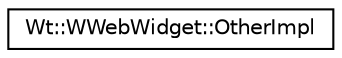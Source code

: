 digraph "Graphical Class Hierarchy"
{
 // LATEX_PDF_SIZE
  edge [fontname="Helvetica",fontsize="10",labelfontname="Helvetica",labelfontsize="10"];
  node [fontname="Helvetica",fontsize="10",shape=record];
  rankdir="LR";
  Node0 [label="Wt::WWebWidget::OtherImpl",height=0.2,width=0.4,color="black", fillcolor="white", style="filled",URL="$structWt_1_1WWebWidget_1_1OtherImpl.html",tooltip=" "];
}
